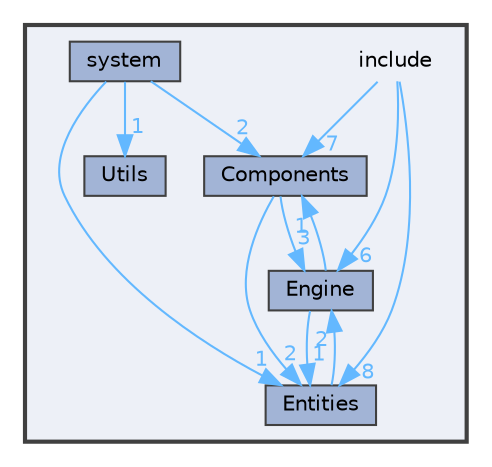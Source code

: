 digraph "include"
{
 // LATEX_PDF_SIZE
  bgcolor="transparent";
  edge [fontname=Helvetica,fontsize=10,labelfontname=Helvetica,labelfontsize=10];
  node [fontname=Helvetica,fontsize=10,shape=box,height=0.2,width=0.4];
  compound=true
  subgraph clusterdir_d44c64559bbebec7f509842c48db8b23 {
    graph [ bgcolor="#edf0f7", pencolor="grey25", label="", fontname=Helvetica,fontsize=10 style="filled,bold", URL="dir_d44c64559bbebec7f509842c48db8b23.html",tooltip=""]
    dir_d44c64559bbebec7f509842c48db8b23 [shape=plaintext, label="include"];
  dir_b5387289685bf4d85d4ad61551733121 [label="Components", fillcolor="#a2b4d6", color="grey25", style="filled", URL="dir_b5387289685bf4d85d4ad61551733121.html",tooltip=""];
  dir_7dd3fffce23fd825de4eb623b113c1bd [label="Engine", fillcolor="#a2b4d6", color="grey25", style="filled", URL="dir_7dd3fffce23fd825de4eb623b113c1bd.html",tooltip=""];
  dir_28dd9c3414e34742b9d0231891b3bcd2 [label="Entities", fillcolor="#a2b4d6", color="grey25", style="filled", URL="dir_28dd9c3414e34742b9d0231891b3bcd2.html",tooltip=""];
  dir_062dd3d6849305887aa6c2f56ce95494 [label="system", fillcolor="#a2b4d6", color="grey25", style="filled", URL="dir_062dd3d6849305887aa6c2f56ce95494.html",tooltip=""];
  dir_2d1d991c66e7a032b2ab80c11328e79c [label="Utils", fillcolor="#a2b4d6", color="grey25", style="filled", URL="dir_2d1d991c66e7a032b2ab80c11328e79c.html",tooltip=""];
  }
  dir_d44c64559bbebec7f509842c48db8b23->dir_28dd9c3414e34742b9d0231891b3bcd2 [headlabel="8", labeldistance=1.5 headhref="dir_000005_000002.html" color="steelblue1" fontcolor="steelblue1"];
  dir_d44c64559bbebec7f509842c48db8b23->dir_7dd3fffce23fd825de4eb623b113c1bd [headlabel="6", labeldistance=1.5 headhref="dir_000005_000001.html" color="steelblue1" fontcolor="steelblue1"];
  dir_d44c64559bbebec7f509842c48db8b23->dir_b5387289685bf4d85d4ad61551733121 [headlabel="7", labeldistance=1.5 headhref="dir_000005_000000.html" color="steelblue1" fontcolor="steelblue1"];
  dir_b5387289685bf4d85d4ad61551733121->dir_28dd9c3414e34742b9d0231891b3bcd2 [headlabel="2", labeldistance=1.5 headhref="dir_000000_000002.html" color="steelblue1" fontcolor="steelblue1"];
  dir_b5387289685bf4d85d4ad61551733121->dir_7dd3fffce23fd825de4eb623b113c1bd [headlabel="3", labeldistance=1.5 headhref="dir_000000_000001.html" color="steelblue1" fontcolor="steelblue1"];
  dir_7dd3fffce23fd825de4eb623b113c1bd->dir_28dd9c3414e34742b9d0231891b3bcd2 [headlabel="1", labeldistance=1.5 headhref="dir_000001_000002.html" color="steelblue1" fontcolor="steelblue1"];
  dir_7dd3fffce23fd825de4eb623b113c1bd->dir_b5387289685bf4d85d4ad61551733121 [headlabel="1", labeldistance=1.5 headhref="dir_000001_000000.html" color="steelblue1" fontcolor="steelblue1"];
  dir_28dd9c3414e34742b9d0231891b3bcd2->dir_7dd3fffce23fd825de4eb623b113c1bd [headlabel="2", labeldistance=1.5 headhref="dir_000002_000001.html" color="steelblue1" fontcolor="steelblue1"];
  dir_062dd3d6849305887aa6c2f56ce95494->dir_28dd9c3414e34742b9d0231891b3bcd2 [headlabel="1", labeldistance=1.5 headhref="dir_000006_000002.html" color="steelblue1" fontcolor="steelblue1"];
  dir_062dd3d6849305887aa6c2f56ce95494->dir_2d1d991c66e7a032b2ab80c11328e79c [headlabel="1", labeldistance=1.5 headhref="dir_000006_000007.html" color="steelblue1" fontcolor="steelblue1"];
  dir_062dd3d6849305887aa6c2f56ce95494->dir_b5387289685bf4d85d4ad61551733121 [headlabel="2", labeldistance=1.5 headhref="dir_000006_000000.html" color="steelblue1" fontcolor="steelblue1"];
}
